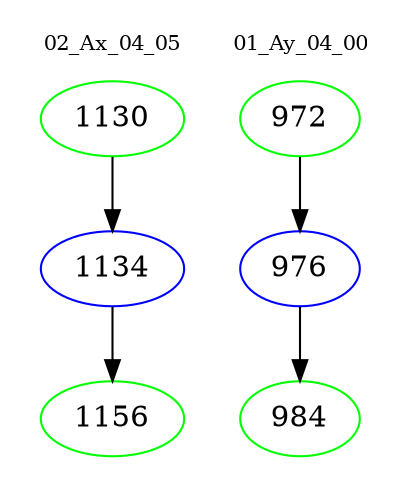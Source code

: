 digraph{
subgraph cluster_0 {
color = white
label = "02_Ax_04_05";
fontsize=10;
T0_1130 [label="1130", color="green"]
T0_1130 -> T0_1134 [color="black"]
T0_1134 [label="1134", color="blue"]
T0_1134 -> T0_1156 [color="black"]
T0_1156 [label="1156", color="green"]
}
subgraph cluster_1 {
color = white
label = "01_Ay_04_00";
fontsize=10;
T1_972 [label="972", color="green"]
T1_972 -> T1_976 [color="black"]
T1_976 [label="976", color="blue"]
T1_976 -> T1_984 [color="black"]
T1_984 [label="984", color="green"]
}
}
